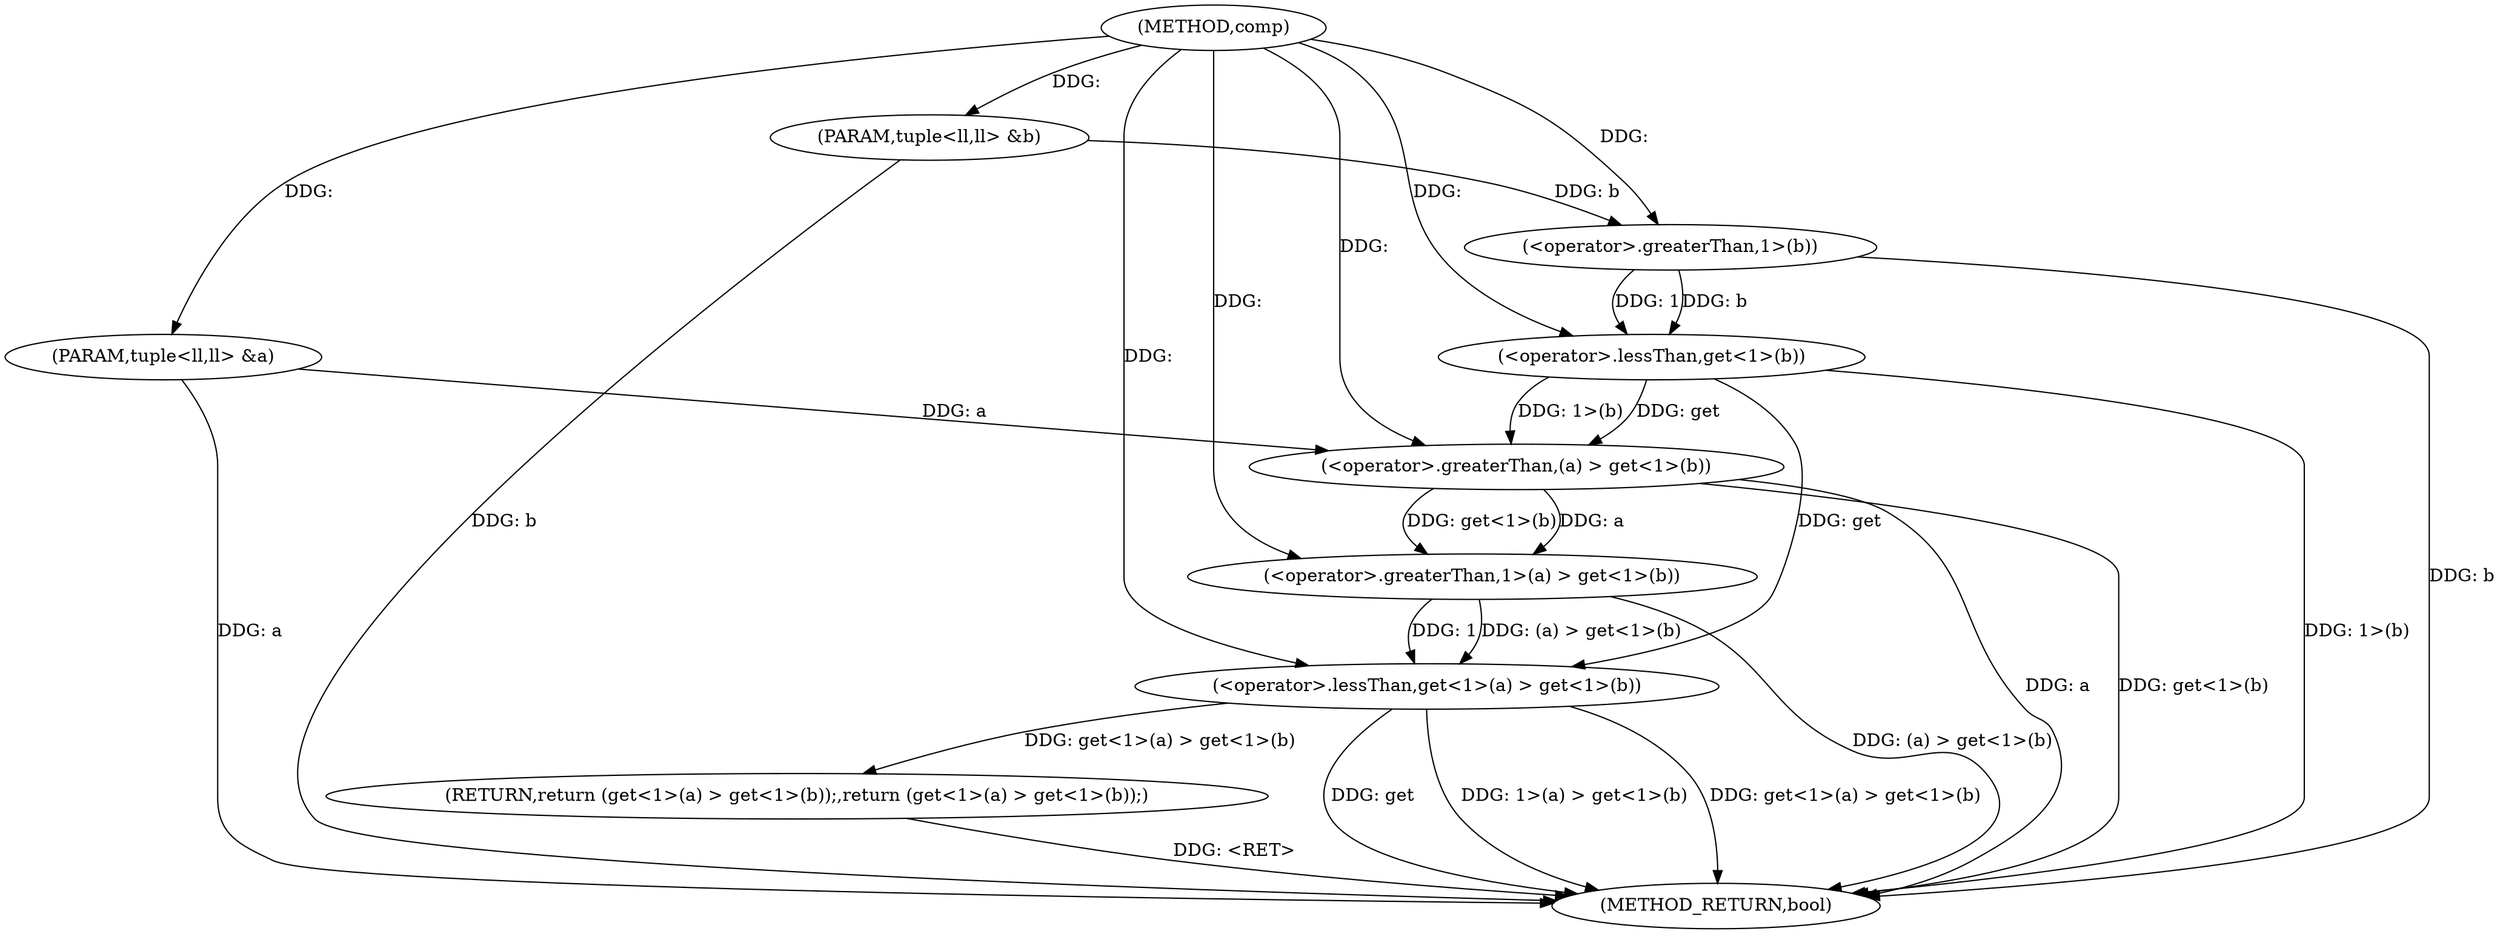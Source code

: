 digraph "comp" {  
"1000265" [label = "(METHOD,comp)" ]
"1000281" [label = "(METHOD_RETURN,bool)" ]
"1000266" [label = "(PARAM,tuple<ll,ll> &a)" ]
"1000267" [label = "(PARAM,tuple<ll,ll> &b)" ]
"1000269" [label = "(RETURN,return (get<1>(a) > get<1>(b));,return (get<1>(a) > get<1>(b));)" ]
"1000270" [label = "(<operator>.lessThan,get<1>(a) > get<1>(b))" ]
"1000272" [label = "(<operator>.greaterThan,1>(a) > get<1>(b))" ]
"1000274" [label = "(<operator>.greaterThan,(a) > get<1>(b))" ]
"1000276" [label = "(<operator>.lessThan,get<1>(b))" ]
"1000278" [label = "(<operator>.greaterThan,1>(b))" ]
  "1000266" -> "1000281"  [ label = "DDG: a"] 
  "1000267" -> "1000281"  [ label = "DDG: b"] 
  "1000270" -> "1000281"  [ label = "DDG: get"] 
  "1000274" -> "1000281"  [ label = "DDG: a"] 
  "1000278" -> "1000281"  [ label = "DDG: b"] 
  "1000276" -> "1000281"  [ label = "DDG: 1>(b)"] 
  "1000274" -> "1000281"  [ label = "DDG: get<1>(b)"] 
  "1000272" -> "1000281"  [ label = "DDG: (a) > get<1>(b)"] 
  "1000270" -> "1000281"  [ label = "DDG: 1>(a) > get<1>(b)"] 
  "1000270" -> "1000281"  [ label = "DDG: get<1>(a) > get<1>(b)"] 
  "1000269" -> "1000281"  [ label = "DDG: <RET>"] 
  "1000265" -> "1000266"  [ label = "DDG: "] 
  "1000265" -> "1000267"  [ label = "DDG: "] 
  "1000270" -> "1000269"  [ label = "DDG: get<1>(a) > get<1>(b)"] 
  "1000276" -> "1000270"  [ label = "DDG: get"] 
  "1000265" -> "1000270"  [ label = "DDG: "] 
  "1000272" -> "1000270"  [ label = "DDG: 1"] 
  "1000272" -> "1000270"  [ label = "DDG: (a) > get<1>(b)"] 
  "1000265" -> "1000272"  [ label = "DDG: "] 
  "1000274" -> "1000272"  [ label = "DDG: get<1>(b)"] 
  "1000274" -> "1000272"  [ label = "DDG: a"] 
  "1000266" -> "1000274"  [ label = "DDG: a"] 
  "1000265" -> "1000274"  [ label = "DDG: "] 
  "1000276" -> "1000274"  [ label = "DDG: 1>(b)"] 
  "1000276" -> "1000274"  [ label = "DDG: get"] 
  "1000265" -> "1000276"  [ label = "DDG: "] 
  "1000278" -> "1000276"  [ label = "DDG: 1"] 
  "1000278" -> "1000276"  [ label = "DDG: b"] 
  "1000265" -> "1000278"  [ label = "DDG: "] 
  "1000267" -> "1000278"  [ label = "DDG: b"] 
}
